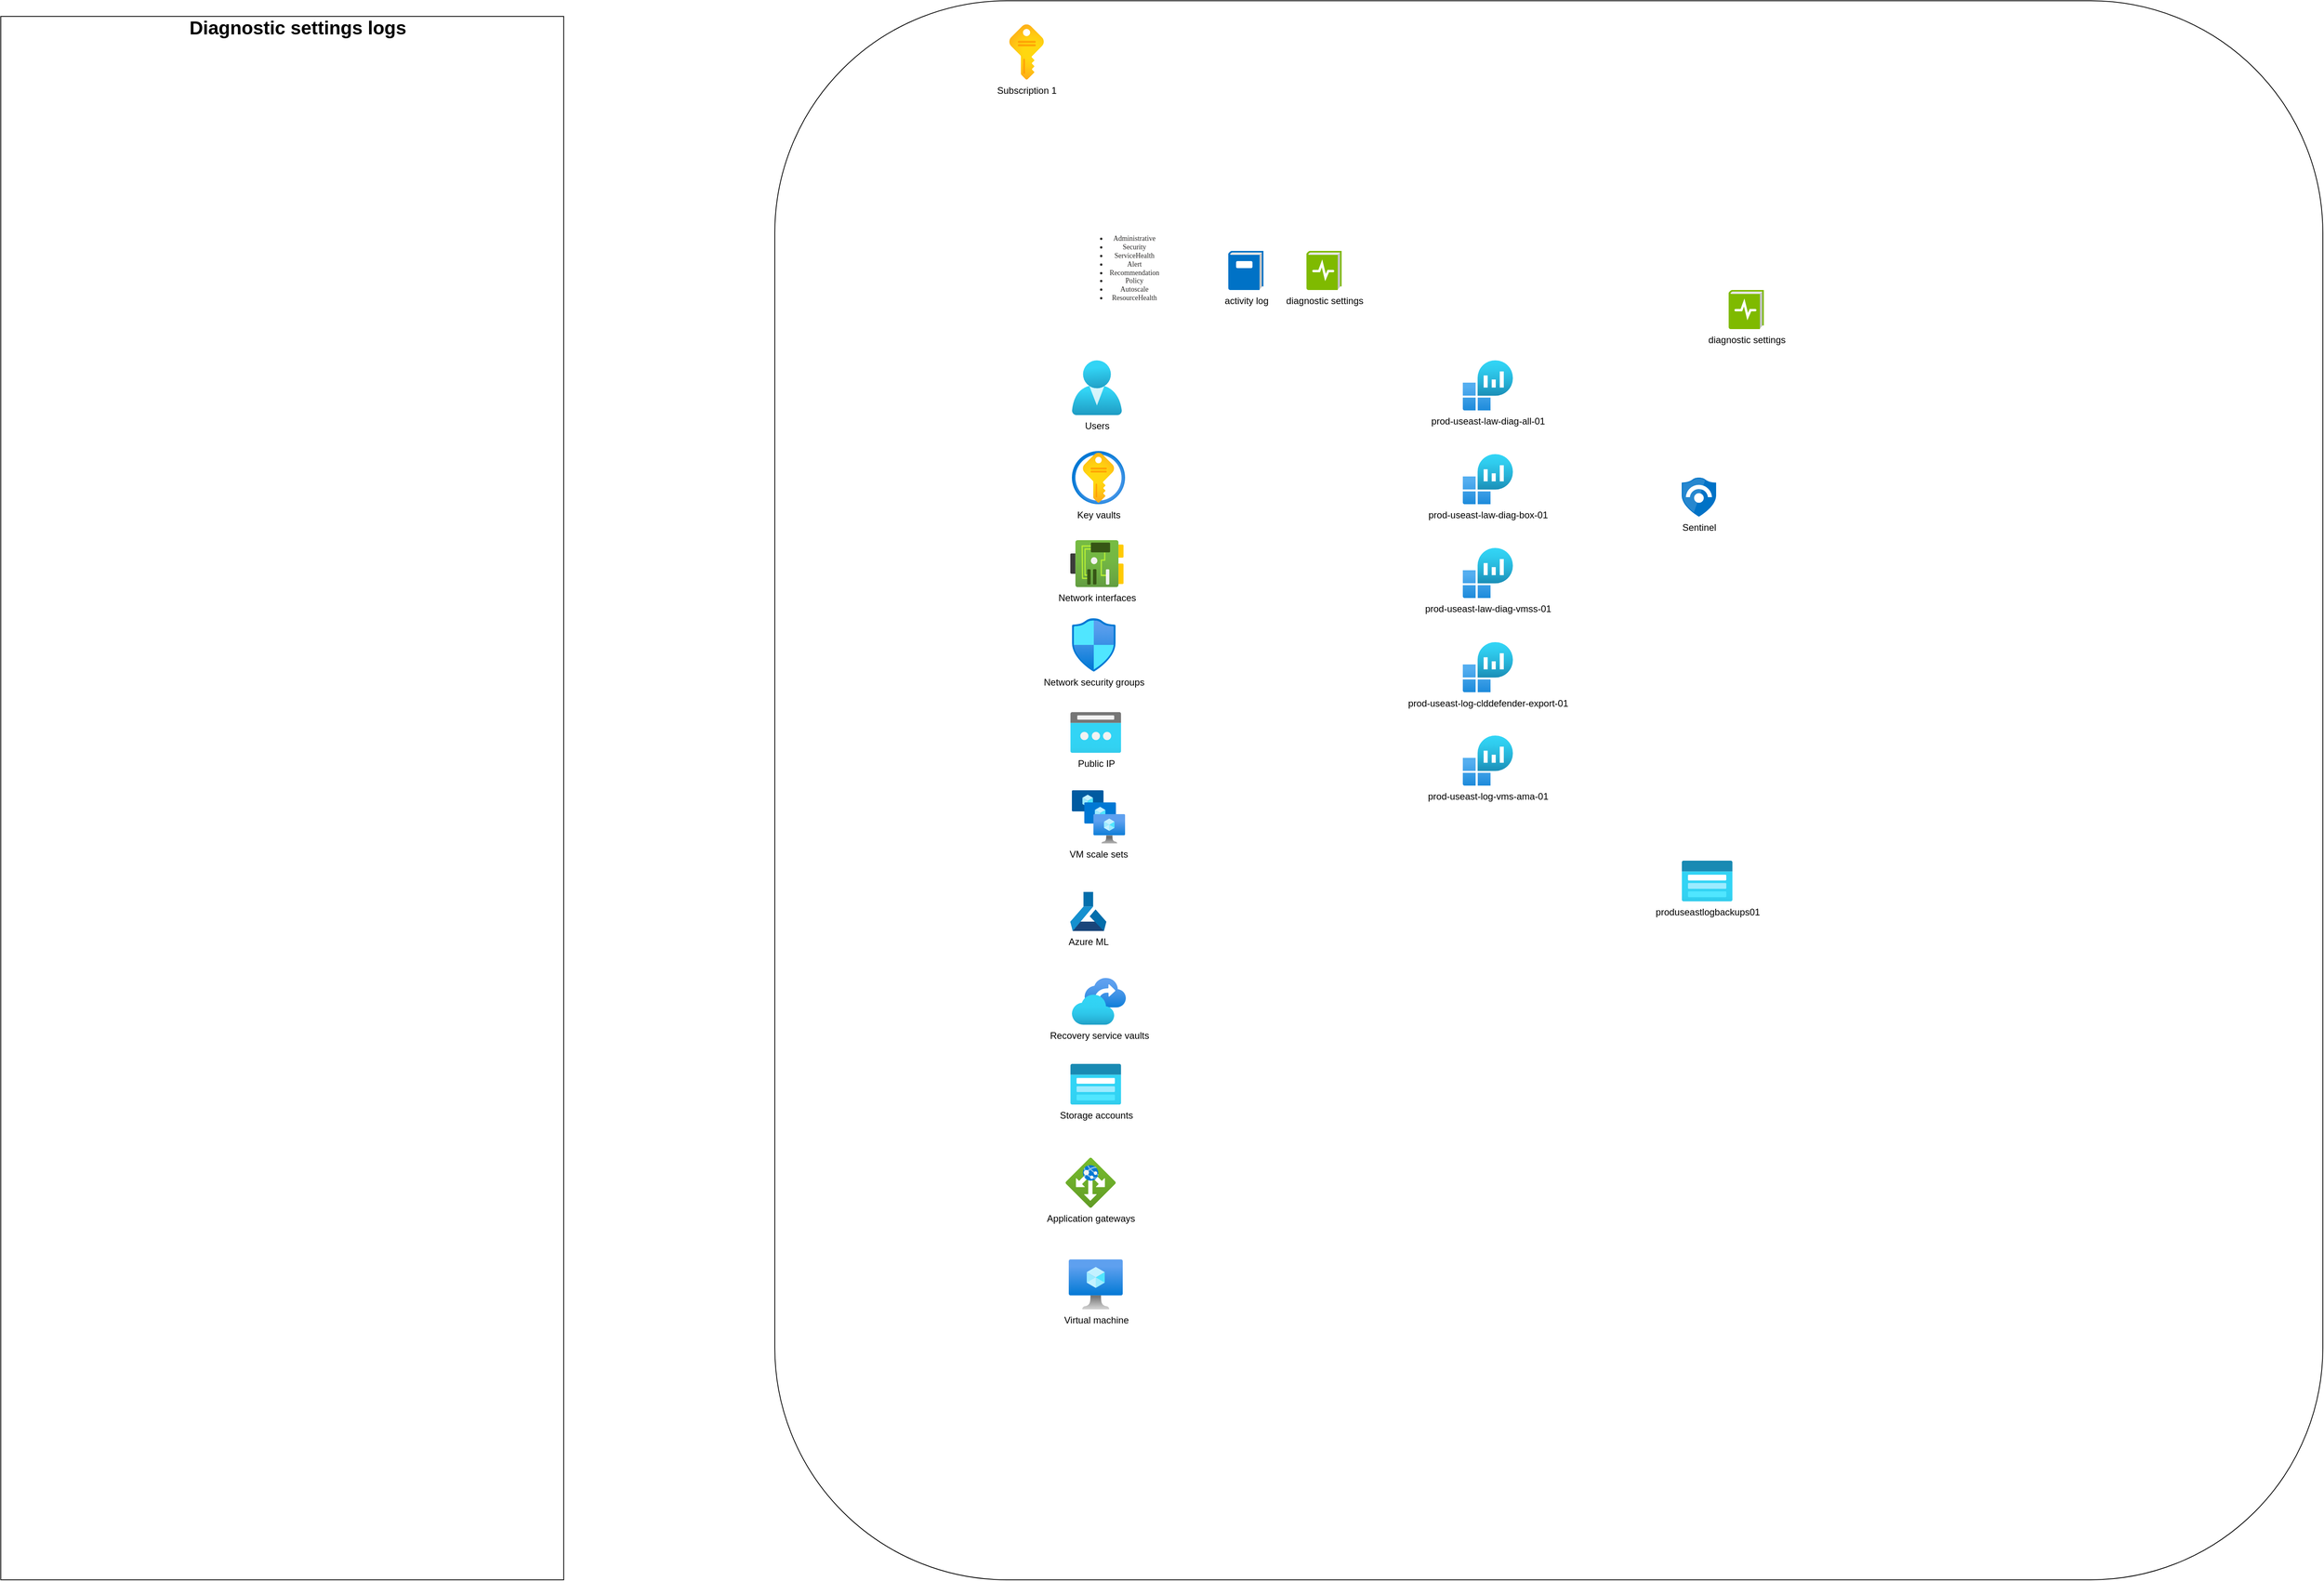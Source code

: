 <mxfile compressed="true" version="21.5.2" type="github"><diagram name="Page-1" id="dkmab9GLrClfwDP9RH8d"><mxGraphModel dx="6187" dy="3872" grid="1" gridSize="10" guides="1" tooltips="1" connect="1" arrows="1" fold="1" page="1" pageScale="1" pageWidth="827" pageHeight="1169" math="0" shadow="0"><root><mxCell id="0"/><mxCell id="1" parent="0"/><mxCell id="lK_kKArGwj4I3FMrGu4r-29" value="" style="rounded=1;whiteSpace=wrap;html=1;labelBackgroundColor=default;" parent="1" vertex="1"><mxGeometry x="-560" y="-300" width="1980" height="2020" as="geometry"/></mxCell><mxCell id="lK_kKArGwj4I3FMrGu4r-1" value="prod-useast-law-diag-vmss-01" style="image;aspect=fixed;html=1;points=[];align=center;fontSize=12;image=img/lib/azure2/analytics/Log_Analytics_Workspaces.svg;" parent="1" vertex="1"><mxGeometry x="320" y="400" width="64" height="64" as="geometry"/></mxCell><mxCell id="lK_kKArGwj4I3FMrGu4r-2" value="prod-useast-law-diag-box-01" style="image;aspect=fixed;html=1;points=[];align=center;fontSize=12;image=img/lib/azure2/analytics/Log_Analytics_Workspaces.svg;" parent="1" vertex="1"><mxGeometry x="320" y="280" width="64" height="64" as="geometry"/></mxCell><mxCell id="lK_kKArGwj4I3FMrGu4r-3" value="prod-useast-law-diag-all-01" style="image;aspect=fixed;html=1;points=[];align=center;fontSize=12;image=img/lib/azure2/analytics/Log_Analytics_Workspaces.svg;" parent="1" vertex="1"><mxGeometry x="320" y="160" width="64" height="64" as="geometry"/></mxCell><mxCell id="lK_kKArGwj4I3FMrGu4r-4" value="prod-useast-log-clddefender-export-01" style="image;aspect=fixed;html=1;points=[];align=center;fontSize=12;image=img/lib/azure2/analytics/Log_Analytics_Workspaces.svg;" parent="1" vertex="1"><mxGeometry x="320" y="520.5" width="64" height="64" as="geometry"/></mxCell><mxCell id="lK_kKArGwj4I3FMrGu4r-10" value="prod-useast-log-vms-ama-01" style="image;aspect=fixed;html=1;points=[];align=center;fontSize=12;image=img/lib/azure2/analytics/Log_Analytics_Workspaces.svg;" parent="1" vertex="1"><mxGeometry x="320" y="640" width="64" height="64" as="geometry"/></mxCell><mxCell id="lK_kKArGwj4I3FMrGu4r-11" value="produseastlogbackups01" style="image;aspect=fixed;html=1;points=[];align=center;fontSize=12;image=img/lib/azure2/storage/Storage_Accounts_Classic.svg;" parent="1" vertex="1"><mxGeometry x="600" y="800" width="65" height="52" as="geometry"/></mxCell><mxCell id="lK_kKArGwj4I3FMrGu4r-12" value="diagnostic settings" style="image;sketch=0;aspect=fixed;html=1;points=[];align=center;fontSize=12;image=img/lib/mscae/LogDiagnostics.svg;" parent="1" vertex="1"><mxGeometry x="660" y="70" width="45" height="50" as="geometry"/></mxCell><mxCell id="lK_kKArGwj4I3FMrGu4r-13" value="diagnostic settings" style="image;sketch=0;aspect=fixed;html=1;points=[];align=center;fontSize=12;image=img/lib/mscae/LogDiagnostics.svg;" parent="1" vertex="1"><mxGeometry x="120" y="20" width="45" height="50" as="geometry"/></mxCell><mxCell id="lK_kKArGwj4I3FMrGu4r-14" value="activity log" style="image;sketch=0;aspect=fixed;html=1;points=[];align=center;fontSize=12;image=img/lib/mscae/Log.svg;" parent="1" vertex="1"><mxGeometry x="20" y="20" width="45" height="50" as="geometry"/></mxCell><mxCell id="lK_kKArGwj4I3FMrGu4r-15" value="Sentinel" style="image;sketch=0;aspect=fixed;html=1;points=[];align=center;fontSize=12;image=img/lib/mscae/Azure_Sentinel.svg;" parent="1" vertex="1"><mxGeometry x="600" y="310" width="44" height="50" as="geometry"/></mxCell><mxCell id="lK_kKArGwj4I3FMrGu4r-16" value="Users" style="image;aspect=fixed;html=1;points=[];align=center;fontSize=12;image=img/lib/azure2/identity/Users.svg;" parent="1" vertex="1"><mxGeometry x="-180" y="160" width="64" height="70" as="geometry"/></mxCell><mxCell id="lK_kKArGwj4I3FMrGu4r-17" value="Key vaults" style="image;aspect=fixed;html=1;points=[];align=center;fontSize=12;image=img/lib/azure2/security/Key_Vaults.svg;" parent="1" vertex="1"><mxGeometry x="-180" y="276" width="68" height="68" as="geometry"/></mxCell><mxCell id="lK_kKArGwj4I3FMrGu4r-18" value="Network interfaces" style="image;aspect=fixed;html=1;points=[];align=center;fontSize=12;image=img/lib/azure2/networking/Network_Interfaces.svg;" parent="1" vertex="1"><mxGeometry x="-182" y="390" width="68" height="60" as="geometry"/></mxCell><mxCell id="lK_kKArGwj4I3FMrGu4r-19" value="Network security groups" style="image;aspect=fixed;html=1;points=[];align=center;fontSize=12;image=img/lib/azure2/networking/Network_Security_Groups.svg;" parent="1" vertex="1"><mxGeometry x="-180" y="490" width="56.0" height="68" as="geometry"/></mxCell><mxCell id="lK_kKArGwj4I3FMrGu4r-20" value="Public IP" style="image;aspect=fixed;html=1;points=[];align=center;fontSize=12;image=img/lib/azure2/networking/Public_IP_Addresses.svg;" parent="1" vertex="1"><mxGeometry x="-182" y="610" width="65" height="52" as="geometry"/></mxCell><mxCell id="lK_kKArGwj4I3FMrGu4r-21" value="VM scale sets" style="image;aspect=fixed;html=1;points=[];align=center;fontSize=12;image=img/lib/azure2/compute/VM_Scale_Sets.svg;" parent="1" vertex="1"><mxGeometry x="-180" y="710" width="68" height="68" as="geometry"/></mxCell><mxCell id="lK_kKArGwj4I3FMrGu4r-22" value="Azure ML" style="image;sketch=0;aspect=fixed;html=1;points=[];align=center;fontSize=12;image=img/lib/mscae/Machine_Learning_Service_Workspaces.svg;" parent="1" vertex="1"><mxGeometry x="-182" y="840" width="46" height="50" as="geometry"/></mxCell><mxCell id="lK_kKArGwj4I3FMrGu4r-23" value="Recovery service vaults" style="image;aspect=fixed;html=1;points=[];align=center;fontSize=12;image=img/lib/azure2/management_governance/Recovery_Services_Vaults.svg;" parent="1" vertex="1"><mxGeometry x="-180" y="950" width="69" height="60" as="geometry"/></mxCell><mxCell id="lK_kKArGwj4I3FMrGu4r-24" value="Storage accounts" style="image;aspect=fixed;html=1;points=[];align=center;fontSize=12;image=img/lib/azure2/storage/Storage_Accounts_Classic.svg;" parent="1" vertex="1"><mxGeometry x="-182" y="1060" width="65" height="52" as="geometry"/></mxCell><mxCell id="lK_kKArGwj4I3FMrGu4r-25" value="Application gateways" style="image;aspect=fixed;html=1;points=[];align=center;fontSize=12;image=img/lib/azure2/networking/Application_Gateways.svg;" parent="1" vertex="1"><mxGeometry x="-188" y="1180" width="64" height="64" as="geometry"/></mxCell><mxCell id="lK_kKArGwj4I3FMrGu4r-26" value="Virtual machine" style="image;aspect=fixed;html=1;points=[];align=center;fontSize=12;image=img/lib/azure2/compute/Virtual_Machine.svg;" parent="1" vertex="1"><mxGeometry x="-184" y="1310" width="69" height="64" as="geometry"/></mxCell><mxCell id="lK_kKArGwj4I3FMrGu4r-27" value="&lt;ul style=&quot;box-sizing: content-box; -webkit-font-smoothing: antialiased; margin-bottom: 1rem; margin-top: 0px; caret-color: rgb(41, 40, 39); color: rgb(41, 40, 39); font-family: az_ea_font, &amp;quot;VP Default&amp;quot;; font-size: 9px; background-color: rgb(255, 255, 255); outline: currentcolor;&quot; class=&quot;&quot;&gt;&lt;li style=&quot;box-sizing: content-box; -webkit-font-smoothing: antialiased; outline: currentcolor;&quot;&gt;Administrative&lt;/li&gt;&lt;li style=&quot;box-sizing: content-box; -webkit-font-smoothing: antialiased; outline: currentcolor;&quot;&gt;&lt;span style=&quot;box-sizing: content-box; -webkit-font-smoothing: antialiased; outline: currentcolor;&quot;&gt;Security&lt;/span&gt;&lt;/li&gt;&lt;li style=&quot;box-sizing: content-box; -webkit-font-smoothing: antialiased; outline: currentcolor;&quot;&gt;&lt;span style=&quot;box-sizing: content-box; -webkit-font-smoothing: antialiased; outline: currentcolor;&quot;&gt;ServiceHealth&lt;/span&gt;&lt;/li&gt;&lt;li style=&quot;box-sizing: content-box; -webkit-font-smoothing: antialiased; outline: currentcolor;&quot;&gt;&lt;span style=&quot;box-sizing: content-box; -webkit-font-smoothing: antialiased; outline: currentcolor;&quot;&gt;Alert&lt;/span&gt;&lt;/li&gt;&lt;li style=&quot;box-sizing: content-box; -webkit-font-smoothing: antialiased; outline: currentcolor;&quot;&gt;&lt;span style=&quot;box-sizing: content-box; -webkit-font-smoothing: antialiased; outline: currentcolor;&quot;&gt;Recommendation&lt;/span&gt;&lt;/li&gt;&lt;li style=&quot;box-sizing: content-box; -webkit-font-smoothing: antialiased; outline: currentcolor;&quot;&gt;&lt;span style=&quot;box-sizing: content-box; -webkit-font-smoothing: antialiased; outline: currentcolor;&quot;&gt;Policy&lt;/span&gt;&lt;/li&gt;&lt;li style=&quot;box-sizing: content-box; -webkit-font-smoothing: antialiased; outline: currentcolor;&quot;&gt;&lt;span style=&quot;box-sizing: content-box; -webkit-font-smoothing: antialiased; outline: currentcolor;&quot;&gt;Autoscale&lt;/span&gt;&lt;/li&gt;&lt;li style=&quot;box-sizing: content-box; -webkit-font-smoothing: antialiased; outline: currentcolor;&quot;&gt;&lt;span style=&quot;box-sizing: content-box; -webkit-font-smoothing: antialiased; outline: currentcolor;&quot;&gt;ResourceHealth&lt;/span&gt;&lt;/li&gt;&lt;/ul&gt;" style="text;html=1;strokeColor=none;fillColor=none;align=center;verticalAlign=middle;whiteSpace=wrap;rounded=0;" parent="1" vertex="1"><mxGeometry x="-180" width="120" height="100" as="geometry"/></mxCell><mxCell id="lK_kKArGwj4I3FMrGu4r-28" value="Subscription 1" style="image;aspect=fixed;html=1;points=[];align=center;fontSize=12;image=img/lib/azure2/general/Subscriptions.svg;" parent="1" vertex="1"><mxGeometry x="-260" y="-270" width="44" height="71" as="geometry"/></mxCell><mxCell id="WbE1LeyKp8yqfBWYO2oa-1" value="" style="rounded=0;whiteSpace=wrap;html=1;strokeColor=#000000;labelBackgroundColor=default;" vertex="1" parent="1"><mxGeometry x="-1550" y="-280" width="720" height="2000" as="geometry"/></mxCell><mxCell id="WbE1LeyKp8yqfBWYO2oa-4" value="&lt;b&gt;&lt;font style=&quot;font-size: 24px;&quot;&gt;Diagnostic settings logs&lt;/font&gt;&lt;/b&gt;" style="text;html=1;strokeColor=none;fillColor=none;align=center;verticalAlign=middle;whiteSpace=wrap;rounded=0;strokeWidth=8;" vertex="1" parent="1"><mxGeometry x="-1550" y="-280" width="760" height="30" as="geometry"/></mxCell><mxCell id="WbE1LeyKp8yqfBWYO2oa-7" value="&lt;ul style=&quot;font-size: 13px; font-family: az_ea_font, &amp;quot;Segoe UI&amp;quot;, az_font, system-ui, -apple-system, BlinkMacSystemFont, Roboto, Oxygen, Ubuntu, Cantarell, &amp;quot;Open Sans&amp;quot;, &amp;quot;Helvetica Neue&amp;quot;, sans-serif; text-align: start; outline: none !important;&quot; class=&quot;&quot; data-bind=&quot;foreach: data.availableCategories, visible: data.summaryOptions.isShoeBoxV2()&quot;&gt;&lt;li style=&quot;font-weight: inherit; outline: none !important;&quot;&gt;SystemSecurity&lt;/li&gt;&lt;li style=&quot;font-weight: inherit; outline: none !important;&quot;&gt;&lt;span style=&quot;font-weight: inherit; outline: none !important;&quot; data-bind=&quot;text: localizedValue&quot;&gt;AccountManagement&lt;/span&gt;&lt;/li&gt;&lt;li style=&quot;font-weight: inherit; outline: none !important;&quot;&gt;&lt;span style=&quot;font-weight: inherit; outline: none !important;&quot; data-bind=&quot;text: localizedValue&quot;&gt;LogonLogoff&lt;/span&gt;&lt;/li&gt;&lt;li style=&quot;font-weight: inherit; outline: none !important;&quot;&gt;&lt;span style=&quot;font-weight: inherit; outline: none !important;&quot; data-bind=&quot;text: localizedValue&quot;&gt;ObjectAccess&lt;/span&gt;&lt;/li&gt;&lt;li style=&quot;font-weight: inherit; outline: none !important;&quot;&gt;&lt;span style=&quot;font-weight: inherit; outline: none !important;&quot; data-bind=&quot;text: localizedValue&quot;&gt;PolicyChange&lt;/span&gt;&lt;/li&gt;&lt;li style=&quot;font-weight: inherit; outline: none !important;&quot;&gt;&lt;span style=&quot;font-weight: inherit; outline: none !important;&quot; data-bind=&quot;text: localizedValue&quot;&gt;PrivilegeUse&lt;/span&gt;&lt;/li&gt;&lt;li style=&quot;font-weight: inherit; outline: none !important;&quot;&gt;&lt;span style=&quot;font-weight: inherit; outline: none !important;&quot; data-bind=&quot;text: localizedValue&quot;&gt;DetailTracking&lt;/span&gt;&lt;/li&gt;&lt;li style=&quot;font-weight: inherit; outline: none !important;&quot;&gt;&lt;span style=&quot;font-weight: inherit; outline: none !important;&quot; data-bind=&quot;text: localizedValue&quot;&gt;DirectoryServiceAccess&lt;/span&gt;&lt;/li&gt;&lt;li style=&quot;font-weight: inherit; outline: none !important;&quot;&gt;&lt;span style=&quot;font-weight: inherit; outline: none !important;&quot; data-bind=&quot;text: localizedValue&quot;&gt;AccountLogon&lt;/span&gt;&lt;/li&gt;&lt;li style=&quot;font-weight: inherit; outline: none !important;&quot;&gt;&lt;span style=&quot;font-weight: inherit; outline: none !important;&quot; data-bind=&quot;text: localizedValue&quot;&gt;DNSServerAuditsDynamicUpdates - Preview&lt;/span&gt;&lt;/li&gt;&lt;li style=&quot;font-weight: inherit; outline: none !important;&quot;&gt;&lt;span style=&quot;font-weight: inherit; outline: none !important;&quot; data-bind=&quot;text: localizedValue&quot;&gt;DNSServerAuditsGeneral - Preview&lt;/span&gt;&lt;/li&gt;&lt;li style=&quot;font-weight: inherit; outline: none !important;&quot;&gt;&lt;span style=&quot;font-weight: inherit; outline: none !important;&quot; data-bind=&quot;text: localizedValue&quot;&gt;AllMetrics&lt;/span&gt;&lt;/li&gt;&lt;/ul&gt;" style="text;html=1;strokeColor=none;fillColor=none;align=center;verticalAlign=middle;whiteSpace=wrap;rounded=0;labelBackgroundColor=default;fontColor=#FFFFFF;" vertex="1" parent="1"><mxGeometry x="-1550" y="-230" width="760" height="200" as="geometry"/></mxCell></root></mxGraphModel></diagram></mxfile>
